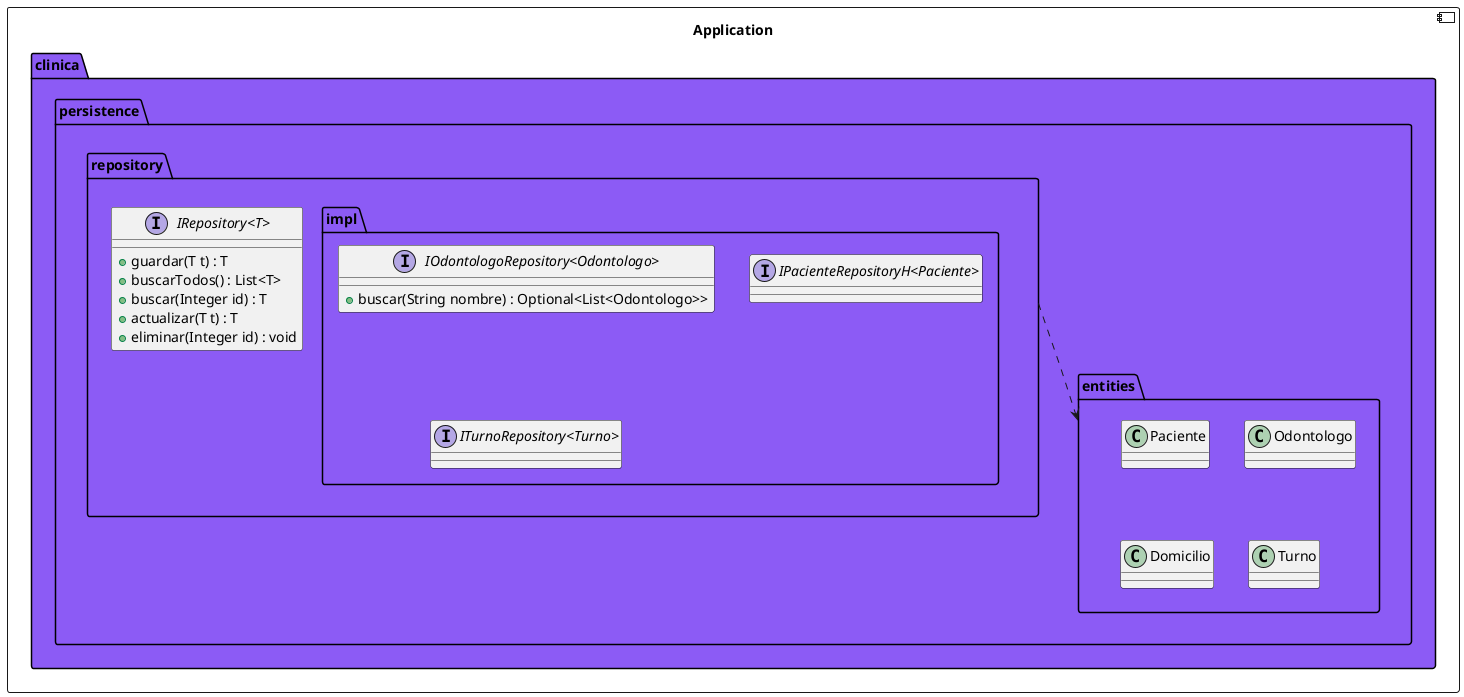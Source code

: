 @startuml
allowmixing

component Application {
    package clinica #8c5bf5{

        package persistence {
            package repository {
                interface "IRepository<T>"{
                    + guardar(T t) : T
                    + buscarTodos() : List<T>
                    + buscar(Integer id) : T
                    + actualizar(T t) : T
                    + eliminar(Integer id) : void
                }

                package impl {
                    interface "IOdontologoRepository<Odontologo>" {
                        + buscar(String nombre) : Optional<List<Odontologo>>
                    }
                    interface "IPacienteRepositoryH<Paciente>" {
                    }

                    interface "ITurnoRepository<Turno>" {
                    }
                }
            }

            package entities {
                class Paciente
                class Odontologo
                class Domicilio
                class Turno
            }
        }

        repository ..> entities
    }

}
@enduml